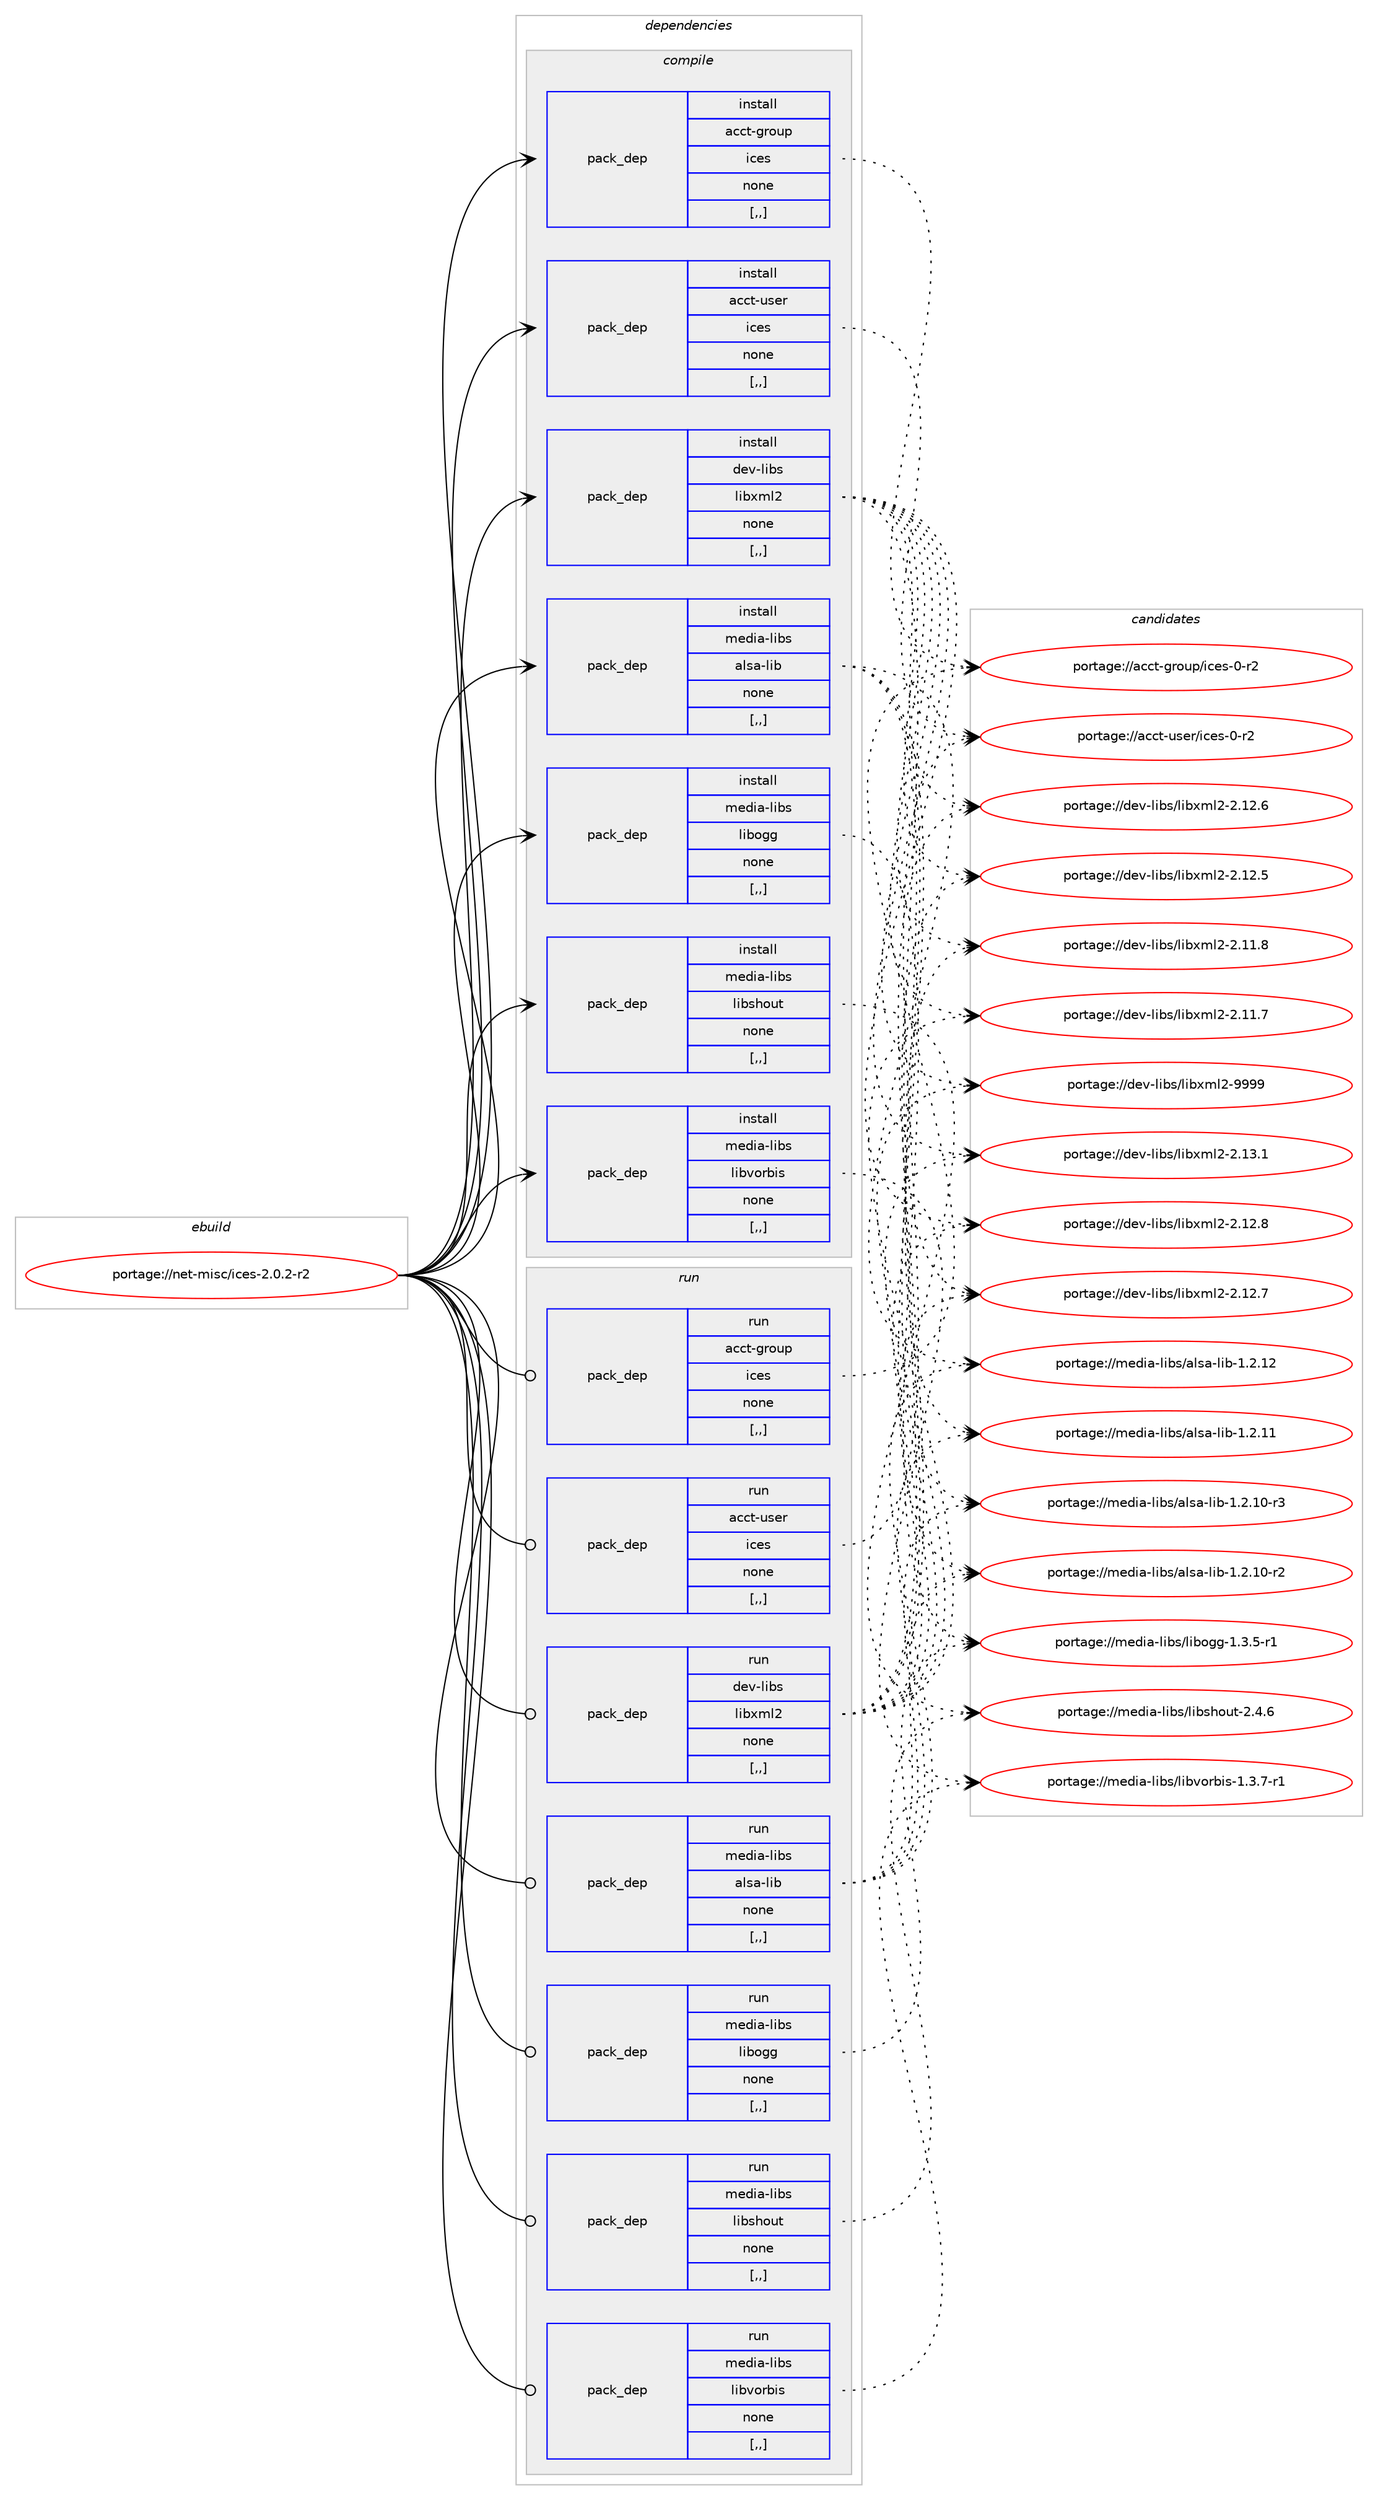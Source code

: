 digraph prolog {

# *************
# Graph options
# *************

newrank=true;
concentrate=true;
compound=true;
graph [rankdir=LR,fontname=Helvetica,fontsize=10,ranksep=1.5];#, ranksep=2.5, nodesep=0.2];
edge  [arrowhead=vee];
node  [fontname=Helvetica,fontsize=10];

# **********
# The ebuild
# **********

subgraph cluster_leftcol {
color=gray;
label=<<i>ebuild</i>>;
id [label="portage://net-misc/ices-2.0.2-r2", color=red, width=4, href="../net-misc/ices-2.0.2-r2.svg"];
}

# ****************
# The dependencies
# ****************

subgraph cluster_midcol {
color=gray;
label=<<i>dependencies</i>>;
subgraph cluster_compile {
fillcolor="#eeeeee";
style=filled;
label=<<i>compile</i>>;
subgraph pack270836 {
dependency371148 [label=<<TABLE BORDER="0" CELLBORDER="1" CELLSPACING="0" CELLPADDING="4" WIDTH="220"><TR><TD ROWSPAN="6" CELLPADDING="30">pack_dep</TD></TR><TR><TD WIDTH="110">install</TD></TR><TR><TD>acct-group</TD></TR><TR><TD>ices</TD></TR><TR><TD>none</TD></TR><TR><TD>[,,]</TD></TR></TABLE>>, shape=none, color=blue];
}
id:e -> dependency371148:w [weight=20,style="solid",arrowhead="vee"];
subgraph pack270837 {
dependency371149 [label=<<TABLE BORDER="0" CELLBORDER="1" CELLSPACING="0" CELLPADDING="4" WIDTH="220"><TR><TD ROWSPAN="6" CELLPADDING="30">pack_dep</TD></TR><TR><TD WIDTH="110">install</TD></TR><TR><TD>acct-user</TD></TR><TR><TD>ices</TD></TR><TR><TD>none</TD></TR><TR><TD>[,,]</TD></TR></TABLE>>, shape=none, color=blue];
}
id:e -> dependency371149:w [weight=20,style="solid",arrowhead="vee"];
subgraph pack270838 {
dependency371150 [label=<<TABLE BORDER="0" CELLBORDER="1" CELLSPACING="0" CELLPADDING="4" WIDTH="220"><TR><TD ROWSPAN="6" CELLPADDING="30">pack_dep</TD></TR><TR><TD WIDTH="110">install</TD></TR><TR><TD>dev-libs</TD></TR><TR><TD>libxml2</TD></TR><TR><TD>none</TD></TR><TR><TD>[,,]</TD></TR></TABLE>>, shape=none, color=blue];
}
id:e -> dependency371150:w [weight=20,style="solid",arrowhead="vee"];
subgraph pack270839 {
dependency371151 [label=<<TABLE BORDER="0" CELLBORDER="1" CELLSPACING="0" CELLPADDING="4" WIDTH="220"><TR><TD ROWSPAN="6" CELLPADDING="30">pack_dep</TD></TR><TR><TD WIDTH="110">install</TD></TR><TR><TD>media-libs</TD></TR><TR><TD>alsa-lib</TD></TR><TR><TD>none</TD></TR><TR><TD>[,,]</TD></TR></TABLE>>, shape=none, color=blue];
}
id:e -> dependency371151:w [weight=20,style="solid",arrowhead="vee"];
subgraph pack270840 {
dependency371152 [label=<<TABLE BORDER="0" CELLBORDER="1" CELLSPACING="0" CELLPADDING="4" WIDTH="220"><TR><TD ROWSPAN="6" CELLPADDING="30">pack_dep</TD></TR><TR><TD WIDTH="110">install</TD></TR><TR><TD>media-libs</TD></TR><TR><TD>libogg</TD></TR><TR><TD>none</TD></TR><TR><TD>[,,]</TD></TR></TABLE>>, shape=none, color=blue];
}
id:e -> dependency371152:w [weight=20,style="solid",arrowhead="vee"];
subgraph pack270841 {
dependency371153 [label=<<TABLE BORDER="0" CELLBORDER="1" CELLSPACING="0" CELLPADDING="4" WIDTH="220"><TR><TD ROWSPAN="6" CELLPADDING="30">pack_dep</TD></TR><TR><TD WIDTH="110">install</TD></TR><TR><TD>media-libs</TD></TR><TR><TD>libshout</TD></TR><TR><TD>none</TD></TR><TR><TD>[,,]</TD></TR></TABLE>>, shape=none, color=blue];
}
id:e -> dependency371153:w [weight=20,style="solid",arrowhead="vee"];
subgraph pack270842 {
dependency371154 [label=<<TABLE BORDER="0" CELLBORDER="1" CELLSPACING="0" CELLPADDING="4" WIDTH="220"><TR><TD ROWSPAN="6" CELLPADDING="30">pack_dep</TD></TR><TR><TD WIDTH="110">install</TD></TR><TR><TD>media-libs</TD></TR><TR><TD>libvorbis</TD></TR><TR><TD>none</TD></TR><TR><TD>[,,]</TD></TR></TABLE>>, shape=none, color=blue];
}
id:e -> dependency371154:w [weight=20,style="solid",arrowhead="vee"];
}
subgraph cluster_compileandrun {
fillcolor="#eeeeee";
style=filled;
label=<<i>compile and run</i>>;
}
subgraph cluster_run {
fillcolor="#eeeeee";
style=filled;
label=<<i>run</i>>;
subgraph pack270843 {
dependency371155 [label=<<TABLE BORDER="0" CELLBORDER="1" CELLSPACING="0" CELLPADDING="4" WIDTH="220"><TR><TD ROWSPAN="6" CELLPADDING="30">pack_dep</TD></TR><TR><TD WIDTH="110">run</TD></TR><TR><TD>acct-group</TD></TR><TR><TD>ices</TD></TR><TR><TD>none</TD></TR><TR><TD>[,,]</TD></TR></TABLE>>, shape=none, color=blue];
}
id:e -> dependency371155:w [weight=20,style="solid",arrowhead="odot"];
subgraph pack270844 {
dependency371156 [label=<<TABLE BORDER="0" CELLBORDER="1" CELLSPACING="0" CELLPADDING="4" WIDTH="220"><TR><TD ROWSPAN="6" CELLPADDING="30">pack_dep</TD></TR><TR><TD WIDTH="110">run</TD></TR><TR><TD>acct-user</TD></TR><TR><TD>ices</TD></TR><TR><TD>none</TD></TR><TR><TD>[,,]</TD></TR></TABLE>>, shape=none, color=blue];
}
id:e -> dependency371156:w [weight=20,style="solid",arrowhead="odot"];
subgraph pack270845 {
dependency371157 [label=<<TABLE BORDER="0" CELLBORDER="1" CELLSPACING="0" CELLPADDING="4" WIDTH="220"><TR><TD ROWSPAN="6" CELLPADDING="30">pack_dep</TD></TR><TR><TD WIDTH="110">run</TD></TR><TR><TD>dev-libs</TD></TR><TR><TD>libxml2</TD></TR><TR><TD>none</TD></TR><TR><TD>[,,]</TD></TR></TABLE>>, shape=none, color=blue];
}
id:e -> dependency371157:w [weight=20,style="solid",arrowhead="odot"];
subgraph pack270846 {
dependency371158 [label=<<TABLE BORDER="0" CELLBORDER="1" CELLSPACING="0" CELLPADDING="4" WIDTH="220"><TR><TD ROWSPAN="6" CELLPADDING="30">pack_dep</TD></TR><TR><TD WIDTH="110">run</TD></TR><TR><TD>media-libs</TD></TR><TR><TD>alsa-lib</TD></TR><TR><TD>none</TD></TR><TR><TD>[,,]</TD></TR></TABLE>>, shape=none, color=blue];
}
id:e -> dependency371158:w [weight=20,style="solid",arrowhead="odot"];
subgraph pack270847 {
dependency371159 [label=<<TABLE BORDER="0" CELLBORDER="1" CELLSPACING="0" CELLPADDING="4" WIDTH="220"><TR><TD ROWSPAN="6" CELLPADDING="30">pack_dep</TD></TR><TR><TD WIDTH="110">run</TD></TR><TR><TD>media-libs</TD></TR><TR><TD>libogg</TD></TR><TR><TD>none</TD></TR><TR><TD>[,,]</TD></TR></TABLE>>, shape=none, color=blue];
}
id:e -> dependency371159:w [weight=20,style="solid",arrowhead="odot"];
subgraph pack270848 {
dependency371160 [label=<<TABLE BORDER="0" CELLBORDER="1" CELLSPACING="0" CELLPADDING="4" WIDTH="220"><TR><TD ROWSPAN="6" CELLPADDING="30">pack_dep</TD></TR><TR><TD WIDTH="110">run</TD></TR><TR><TD>media-libs</TD></TR><TR><TD>libshout</TD></TR><TR><TD>none</TD></TR><TR><TD>[,,]</TD></TR></TABLE>>, shape=none, color=blue];
}
id:e -> dependency371160:w [weight=20,style="solid",arrowhead="odot"];
subgraph pack270849 {
dependency371161 [label=<<TABLE BORDER="0" CELLBORDER="1" CELLSPACING="0" CELLPADDING="4" WIDTH="220"><TR><TD ROWSPAN="6" CELLPADDING="30">pack_dep</TD></TR><TR><TD WIDTH="110">run</TD></TR><TR><TD>media-libs</TD></TR><TR><TD>libvorbis</TD></TR><TR><TD>none</TD></TR><TR><TD>[,,]</TD></TR></TABLE>>, shape=none, color=blue];
}
id:e -> dependency371161:w [weight=20,style="solid",arrowhead="odot"];
}
}

# **************
# The candidates
# **************

subgraph cluster_choices {
rank=same;
color=gray;
label=<<i>candidates</i>>;

subgraph choice270836 {
color=black;
nodesep=1;
choice97999911645103114111117112471059910111545484511450 [label="portage://acct-group/ices-0-r2", color=red, width=4,href="../acct-group/ices-0-r2.svg"];
dependency371148:e -> choice97999911645103114111117112471059910111545484511450:w [style=dotted,weight="100"];
}
subgraph choice270837 {
color=black;
nodesep=1;
choice97999911645117115101114471059910111545484511450 [label="portage://acct-user/ices-0-r2", color=red, width=4,href="../acct-user/ices-0-r2.svg"];
dependency371149:e -> choice97999911645117115101114471059910111545484511450:w [style=dotted,weight="100"];
}
subgraph choice270838 {
color=black;
nodesep=1;
choice10010111845108105981154710810598120109108504557575757 [label="portage://dev-libs/libxml2-9999", color=red, width=4,href="../dev-libs/libxml2-9999.svg"];
choice100101118451081059811547108105981201091085045504649514649 [label="portage://dev-libs/libxml2-2.13.1", color=red, width=4,href="../dev-libs/libxml2-2.13.1.svg"];
choice100101118451081059811547108105981201091085045504649504656 [label="portage://dev-libs/libxml2-2.12.8", color=red, width=4,href="../dev-libs/libxml2-2.12.8.svg"];
choice100101118451081059811547108105981201091085045504649504655 [label="portage://dev-libs/libxml2-2.12.7", color=red, width=4,href="../dev-libs/libxml2-2.12.7.svg"];
choice100101118451081059811547108105981201091085045504649504654 [label="portage://dev-libs/libxml2-2.12.6", color=red, width=4,href="../dev-libs/libxml2-2.12.6.svg"];
choice100101118451081059811547108105981201091085045504649504653 [label="portage://dev-libs/libxml2-2.12.5", color=red, width=4,href="../dev-libs/libxml2-2.12.5.svg"];
choice100101118451081059811547108105981201091085045504649494656 [label="portage://dev-libs/libxml2-2.11.8", color=red, width=4,href="../dev-libs/libxml2-2.11.8.svg"];
choice100101118451081059811547108105981201091085045504649494655 [label="portage://dev-libs/libxml2-2.11.7", color=red, width=4,href="../dev-libs/libxml2-2.11.7.svg"];
dependency371150:e -> choice10010111845108105981154710810598120109108504557575757:w [style=dotted,weight="100"];
dependency371150:e -> choice100101118451081059811547108105981201091085045504649514649:w [style=dotted,weight="100"];
dependency371150:e -> choice100101118451081059811547108105981201091085045504649504656:w [style=dotted,weight="100"];
dependency371150:e -> choice100101118451081059811547108105981201091085045504649504655:w [style=dotted,weight="100"];
dependency371150:e -> choice100101118451081059811547108105981201091085045504649504654:w [style=dotted,weight="100"];
dependency371150:e -> choice100101118451081059811547108105981201091085045504649504653:w [style=dotted,weight="100"];
dependency371150:e -> choice100101118451081059811547108105981201091085045504649494656:w [style=dotted,weight="100"];
dependency371150:e -> choice100101118451081059811547108105981201091085045504649494655:w [style=dotted,weight="100"];
}
subgraph choice270839 {
color=black;
nodesep=1;
choice109101100105974510810598115479710811597451081059845494650464950 [label="portage://media-libs/alsa-lib-1.2.12", color=red, width=4,href="../media-libs/alsa-lib-1.2.12.svg"];
choice109101100105974510810598115479710811597451081059845494650464949 [label="portage://media-libs/alsa-lib-1.2.11", color=red, width=4,href="../media-libs/alsa-lib-1.2.11.svg"];
choice1091011001059745108105981154797108115974510810598454946504649484511451 [label="portage://media-libs/alsa-lib-1.2.10-r3", color=red, width=4,href="../media-libs/alsa-lib-1.2.10-r3.svg"];
choice1091011001059745108105981154797108115974510810598454946504649484511450 [label="portage://media-libs/alsa-lib-1.2.10-r2", color=red, width=4,href="../media-libs/alsa-lib-1.2.10-r2.svg"];
dependency371151:e -> choice109101100105974510810598115479710811597451081059845494650464950:w [style=dotted,weight="100"];
dependency371151:e -> choice109101100105974510810598115479710811597451081059845494650464949:w [style=dotted,weight="100"];
dependency371151:e -> choice1091011001059745108105981154797108115974510810598454946504649484511451:w [style=dotted,weight="100"];
dependency371151:e -> choice1091011001059745108105981154797108115974510810598454946504649484511450:w [style=dotted,weight="100"];
}
subgraph choice270840 {
color=black;
nodesep=1;
choice10910110010597451081059811547108105981111031034549465146534511449 [label="portage://media-libs/libogg-1.3.5-r1", color=red, width=4,href="../media-libs/libogg-1.3.5-r1.svg"];
dependency371152:e -> choice10910110010597451081059811547108105981111031034549465146534511449:w [style=dotted,weight="100"];
}
subgraph choice270841 {
color=black;
nodesep=1;
choice1091011001059745108105981154710810598115104111117116455046524654 [label="portage://media-libs/libshout-2.4.6", color=red, width=4,href="../media-libs/libshout-2.4.6.svg"];
dependency371153:e -> choice1091011001059745108105981154710810598115104111117116455046524654:w [style=dotted,weight="100"];
}
subgraph choice270842 {
color=black;
nodesep=1;
choice1091011001059745108105981154710810598118111114981051154549465146554511449 [label="portage://media-libs/libvorbis-1.3.7-r1", color=red, width=4,href="../media-libs/libvorbis-1.3.7-r1.svg"];
dependency371154:e -> choice1091011001059745108105981154710810598118111114981051154549465146554511449:w [style=dotted,weight="100"];
}
subgraph choice270843 {
color=black;
nodesep=1;
choice97999911645103114111117112471059910111545484511450 [label="portage://acct-group/ices-0-r2", color=red, width=4,href="../acct-group/ices-0-r2.svg"];
dependency371155:e -> choice97999911645103114111117112471059910111545484511450:w [style=dotted,weight="100"];
}
subgraph choice270844 {
color=black;
nodesep=1;
choice97999911645117115101114471059910111545484511450 [label="portage://acct-user/ices-0-r2", color=red, width=4,href="../acct-user/ices-0-r2.svg"];
dependency371156:e -> choice97999911645117115101114471059910111545484511450:w [style=dotted,weight="100"];
}
subgraph choice270845 {
color=black;
nodesep=1;
choice10010111845108105981154710810598120109108504557575757 [label="portage://dev-libs/libxml2-9999", color=red, width=4,href="../dev-libs/libxml2-9999.svg"];
choice100101118451081059811547108105981201091085045504649514649 [label="portage://dev-libs/libxml2-2.13.1", color=red, width=4,href="../dev-libs/libxml2-2.13.1.svg"];
choice100101118451081059811547108105981201091085045504649504656 [label="portage://dev-libs/libxml2-2.12.8", color=red, width=4,href="../dev-libs/libxml2-2.12.8.svg"];
choice100101118451081059811547108105981201091085045504649504655 [label="portage://dev-libs/libxml2-2.12.7", color=red, width=4,href="../dev-libs/libxml2-2.12.7.svg"];
choice100101118451081059811547108105981201091085045504649504654 [label="portage://dev-libs/libxml2-2.12.6", color=red, width=4,href="../dev-libs/libxml2-2.12.6.svg"];
choice100101118451081059811547108105981201091085045504649504653 [label="portage://dev-libs/libxml2-2.12.5", color=red, width=4,href="../dev-libs/libxml2-2.12.5.svg"];
choice100101118451081059811547108105981201091085045504649494656 [label="portage://dev-libs/libxml2-2.11.8", color=red, width=4,href="../dev-libs/libxml2-2.11.8.svg"];
choice100101118451081059811547108105981201091085045504649494655 [label="portage://dev-libs/libxml2-2.11.7", color=red, width=4,href="../dev-libs/libxml2-2.11.7.svg"];
dependency371157:e -> choice10010111845108105981154710810598120109108504557575757:w [style=dotted,weight="100"];
dependency371157:e -> choice100101118451081059811547108105981201091085045504649514649:w [style=dotted,weight="100"];
dependency371157:e -> choice100101118451081059811547108105981201091085045504649504656:w [style=dotted,weight="100"];
dependency371157:e -> choice100101118451081059811547108105981201091085045504649504655:w [style=dotted,weight="100"];
dependency371157:e -> choice100101118451081059811547108105981201091085045504649504654:w [style=dotted,weight="100"];
dependency371157:e -> choice100101118451081059811547108105981201091085045504649504653:w [style=dotted,weight="100"];
dependency371157:e -> choice100101118451081059811547108105981201091085045504649494656:w [style=dotted,weight="100"];
dependency371157:e -> choice100101118451081059811547108105981201091085045504649494655:w [style=dotted,weight="100"];
}
subgraph choice270846 {
color=black;
nodesep=1;
choice109101100105974510810598115479710811597451081059845494650464950 [label="portage://media-libs/alsa-lib-1.2.12", color=red, width=4,href="../media-libs/alsa-lib-1.2.12.svg"];
choice109101100105974510810598115479710811597451081059845494650464949 [label="portage://media-libs/alsa-lib-1.2.11", color=red, width=4,href="../media-libs/alsa-lib-1.2.11.svg"];
choice1091011001059745108105981154797108115974510810598454946504649484511451 [label="portage://media-libs/alsa-lib-1.2.10-r3", color=red, width=4,href="../media-libs/alsa-lib-1.2.10-r3.svg"];
choice1091011001059745108105981154797108115974510810598454946504649484511450 [label="portage://media-libs/alsa-lib-1.2.10-r2", color=red, width=4,href="../media-libs/alsa-lib-1.2.10-r2.svg"];
dependency371158:e -> choice109101100105974510810598115479710811597451081059845494650464950:w [style=dotted,weight="100"];
dependency371158:e -> choice109101100105974510810598115479710811597451081059845494650464949:w [style=dotted,weight="100"];
dependency371158:e -> choice1091011001059745108105981154797108115974510810598454946504649484511451:w [style=dotted,weight="100"];
dependency371158:e -> choice1091011001059745108105981154797108115974510810598454946504649484511450:w [style=dotted,weight="100"];
}
subgraph choice270847 {
color=black;
nodesep=1;
choice10910110010597451081059811547108105981111031034549465146534511449 [label="portage://media-libs/libogg-1.3.5-r1", color=red, width=4,href="../media-libs/libogg-1.3.5-r1.svg"];
dependency371159:e -> choice10910110010597451081059811547108105981111031034549465146534511449:w [style=dotted,weight="100"];
}
subgraph choice270848 {
color=black;
nodesep=1;
choice1091011001059745108105981154710810598115104111117116455046524654 [label="portage://media-libs/libshout-2.4.6", color=red, width=4,href="../media-libs/libshout-2.4.6.svg"];
dependency371160:e -> choice1091011001059745108105981154710810598115104111117116455046524654:w [style=dotted,weight="100"];
}
subgraph choice270849 {
color=black;
nodesep=1;
choice1091011001059745108105981154710810598118111114981051154549465146554511449 [label="portage://media-libs/libvorbis-1.3.7-r1", color=red, width=4,href="../media-libs/libvorbis-1.3.7-r1.svg"];
dependency371161:e -> choice1091011001059745108105981154710810598118111114981051154549465146554511449:w [style=dotted,weight="100"];
}
}

}
